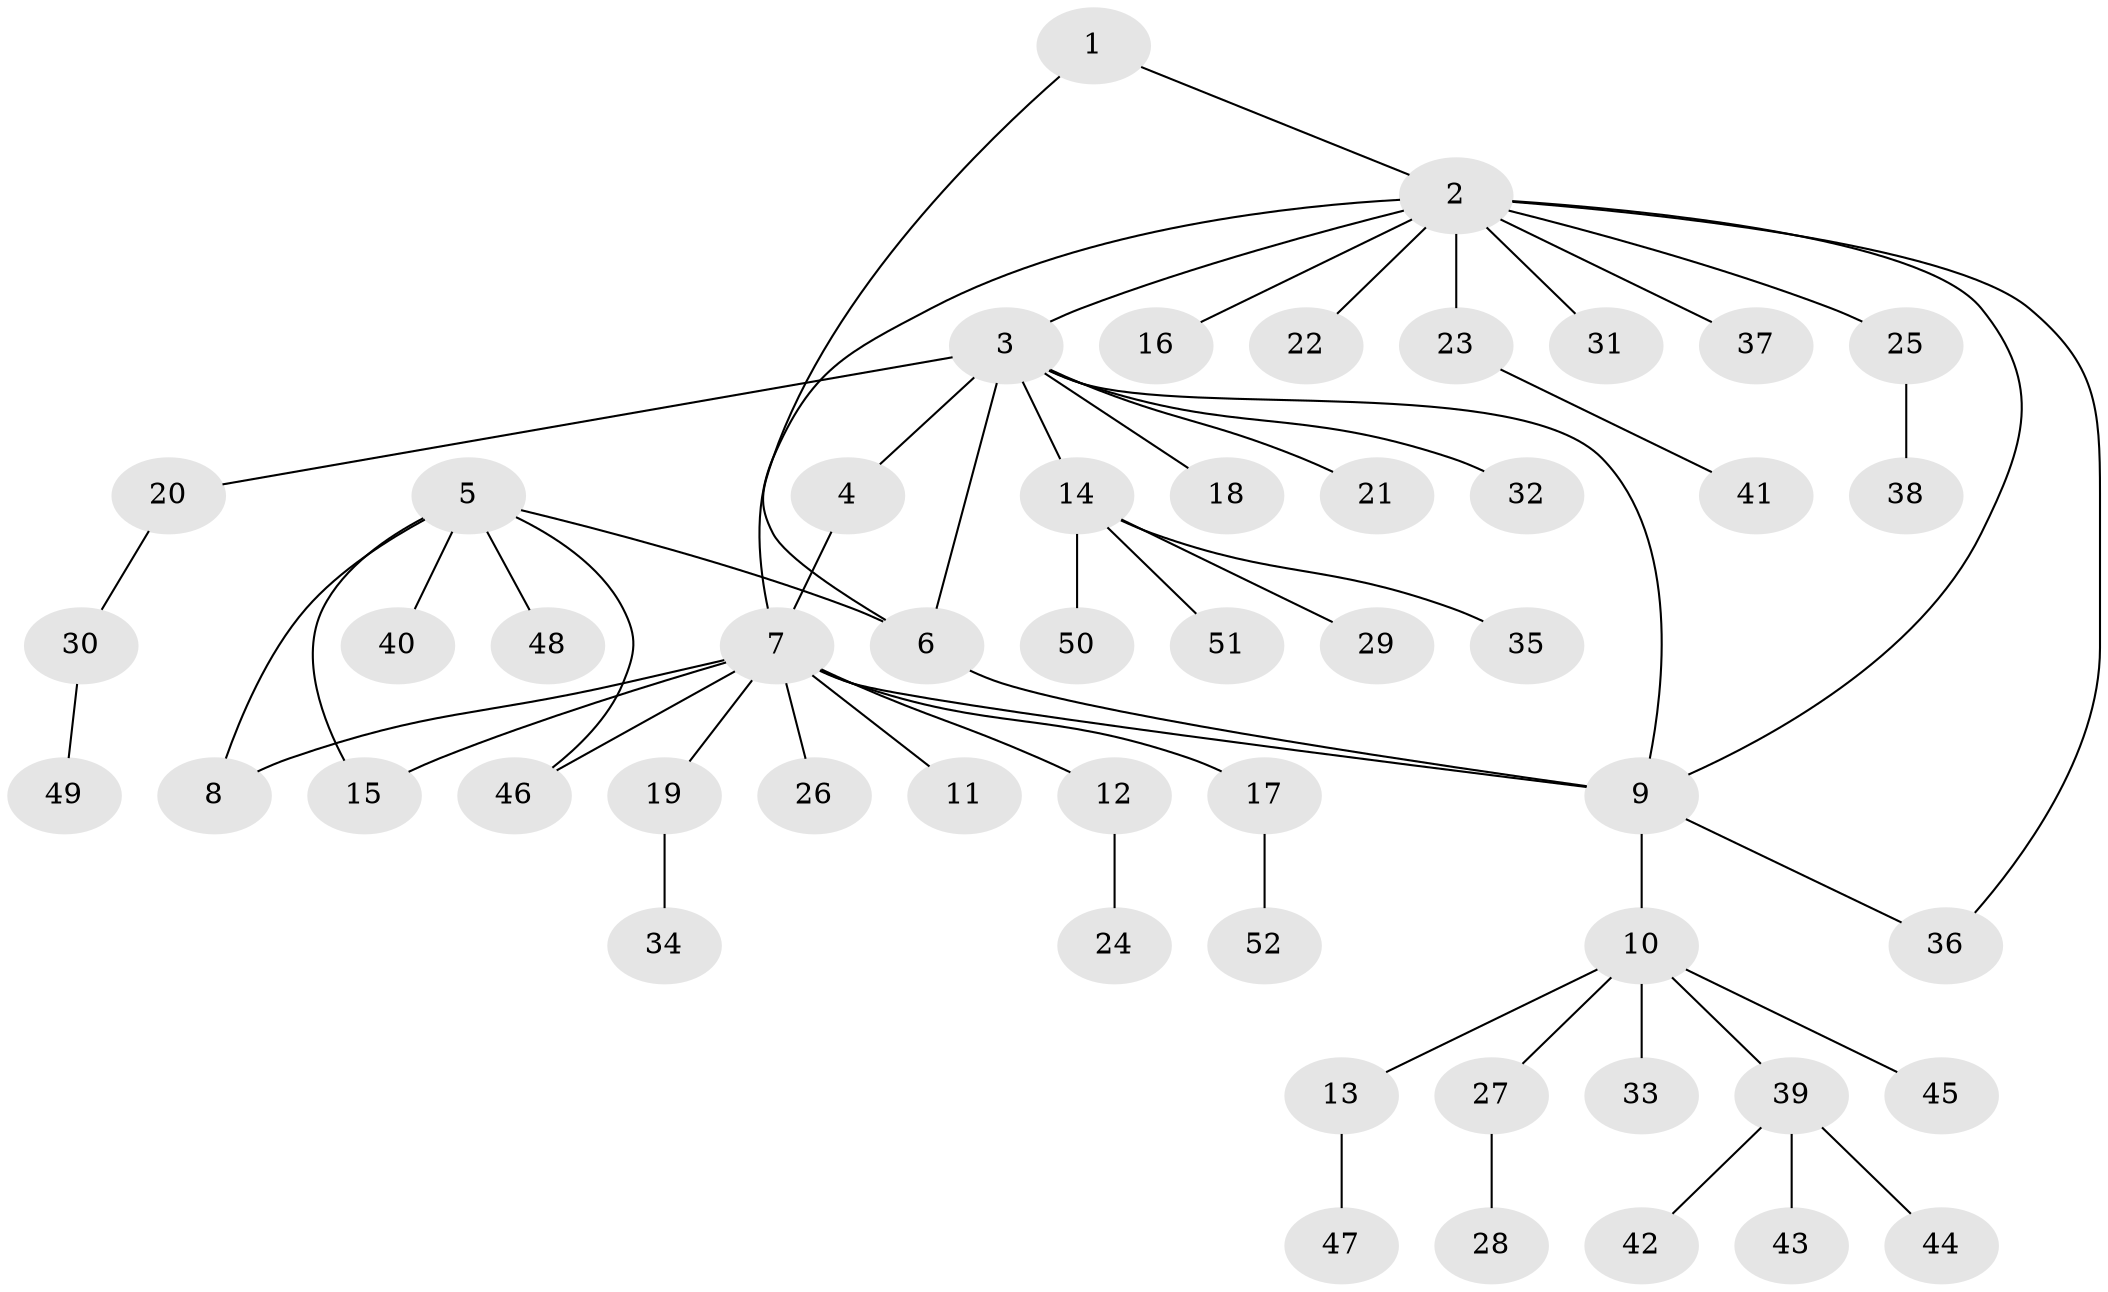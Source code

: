 // Generated by graph-tools (version 1.1) at 2025/26/03/09/25 03:26:45]
// undirected, 52 vertices, 60 edges
graph export_dot {
graph [start="1"]
  node [color=gray90,style=filled];
  1;
  2;
  3;
  4;
  5;
  6;
  7;
  8;
  9;
  10;
  11;
  12;
  13;
  14;
  15;
  16;
  17;
  18;
  19;
  20;
  21;
  22;
  23;
  24;
  25;
  26;
  27;
  28;
  29;
  30;
  31;
  32;
  33;
  34;
  35;
  36;
  37;
  38;
  39;
  40;
  41;
  42;
  43;
  44;
  45;
  46;
  47;
  48;
  49;
  50;
  51;
  52;
  1 -- 2;
  1 -- 6;
  2 -- 3;
  2 -- 7;
  2 -- 9;
  2 -- 16;
  2 -- 22;
  2 -- 23;
  2 -- 25;
  2 -- 31;
  2 -- 36;
  2 -- 37;
  3 -- 4;
  3 -- 6;
  3 -- 9;
  3 -- 14;
  3 -- 18;
  3 -- 20;
  3 -- 21;
  3 -- 32;
  4 -- 7;
  5 -- 6;
  5 -- 8;
  5 -- 15;
  5 -- 40;
  5 -- 46;
  5 -- 48;
  6 -- 9;
  7 -- 8;
  7 -- 9;
  7 -- 11;
  7 -- 12;
  7 -- 15;
  7 -- 17;
  7 -- 19;
  7 -- 26;
  7 -- 46;
  9 -- 10;
  9 -- 36;
  10 -- 13;
  10 -- 27;
  10 -- 33;
  10 -- 39;
  10 -- 45;
  12 -- 24;
  13 -- 47;
  14 -- 29;
  14 -- 35;
  14 -- 50;
  14 -- 51;
  17 -- 52;
  19 -- 34;
  20 -- 30;
  23 -- 41;
  25 -- 38;
  27 -- 28;
  30 -- 49;
  39 -- 42;
  39 -- 43;
  39 -- 44;
}
